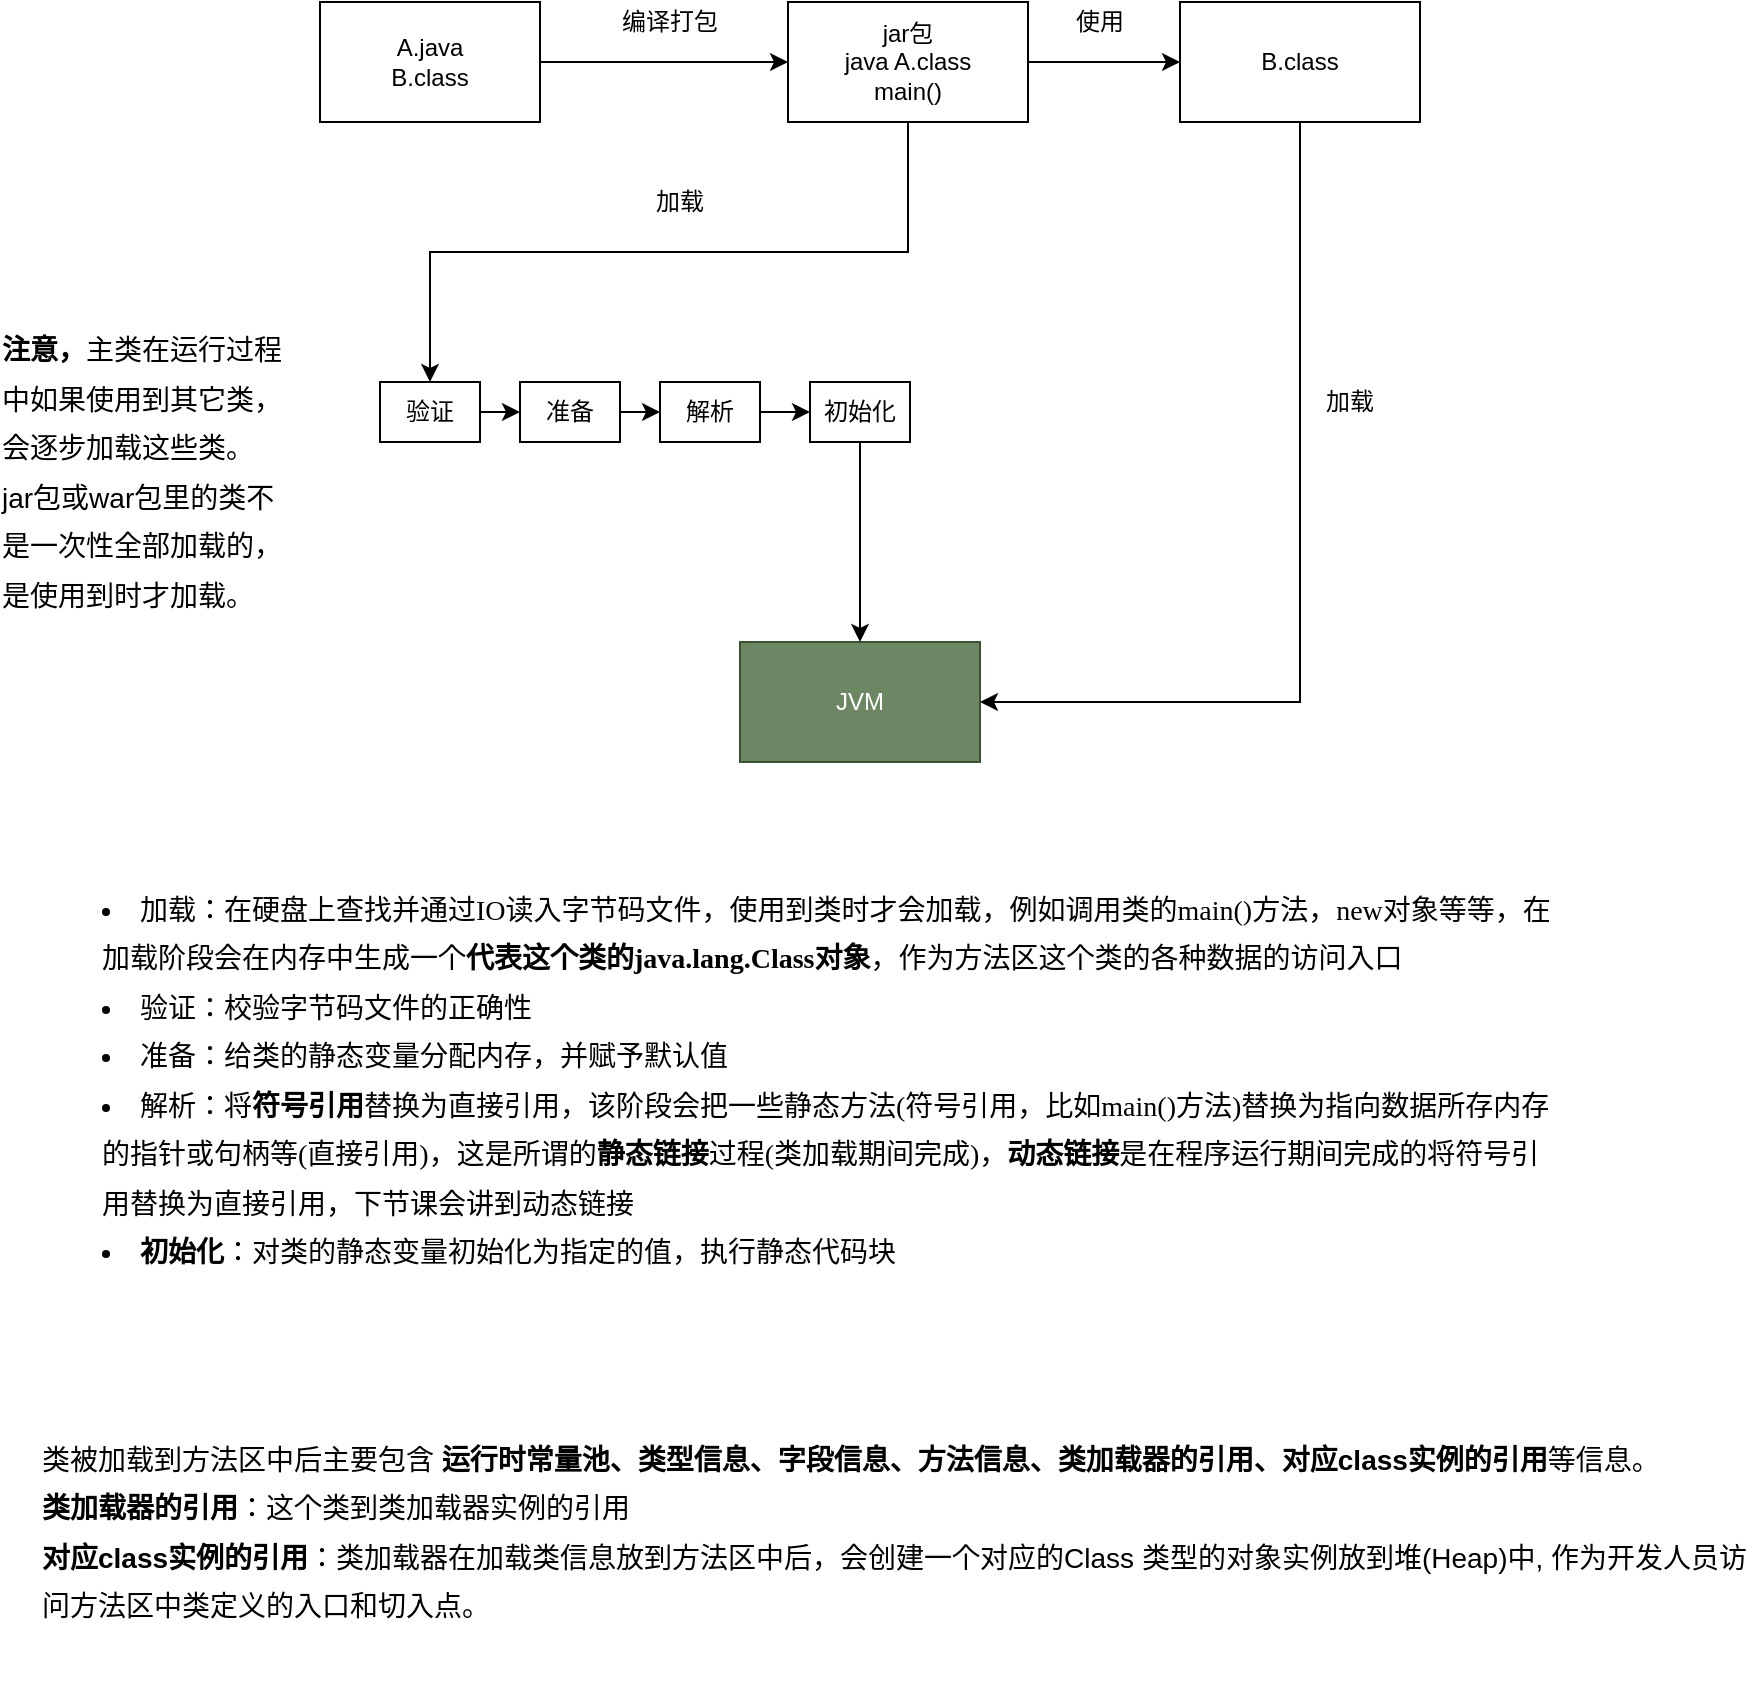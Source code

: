 <mxfile version="14.8.6" type="github">
  <diagram id="5p3MqOAw0VDjhKaiCpDj" name="第 1 页">
    <mxGraphModel dx="1865" dy="547" grid="1" gridSize="10" guides="1" tooltips="1" connect="1" arrows="1" fold="1" page="1" pageScale="1" pageWidth="827" pageHeight="1169" math="0" shadow="0">
      <root>
        <mxCell id="0" />
        <mxCell id="1" parent="0" />
        <mxCell id="iEY74u9awZ5PSIQi64b0-3" style="edgeStyle=orthogonalEdgeStyle;curved=1;rounded=0;orthogonalLoop=1;jettySize=auto;html=1;entryX=0;entryY=0.5;entryDx=0;entryDy=0;" edge="1" parent="1" source="iEY74u9awZ5PSIQi64b0-1" target="iEY74u9awZ5PSIQi64b0-2">
          <mxGeometry relative="1" as="geometry" />
        </mxCell>
        <mxCell id="iEY74u9awZ5PSIQi64b0-1" value="A.java&lt;br&gt;B.class" style="rounded=0;whiteSpace=wrap;html=1;" vertex="1" parent="1">
          <mxGeometry x="60" y="60" width="110" height="60" as="geometry" />
        </mxCell>
        <mxCell id="iEY74u9awZ5PSIQi64b0-6" style="edgeStyle=orthogonalEdgeStyle;curved=1;rounded=0;orthogonalLoop=1;jettySize=auto;html=1;entryX=0;entryY=0.5;entryDx=0;entryDy=0;" edge="1" parent="1" source="iEY74u9awZ5PSIQi64b0-2" target="iEY74u9awZ5PSIQi64b0-5">
          <mxGeometry relative="1" as="geometry" />
        </mxCell>
        <mxCell id="iEY74u9awZ5PSIQi64b0-19" style="edgeStyle=elbowEdgeStyle;rounded=0;orthogonalLoop=1;jettySize=auto;elbow=vertical;html=1;exitX=0.5;exitY=1;exitDx=0;exitDy=0;entryX=0.5;entryY=0;entryDx=0;entryDy=0;" edge="1" parent="1" source="iEY74u9awZ5PSIQi64b0-2" target="iEY74u9awZ5PSIQi64b0-9">
          <mxGeometry relative="1" as="geometry" />
        </mxCell>
        <mxCell id="iEY74u9awZ5PSIQi64b0-2" value="jar包&lt;br&gt;java A.class&lt;br&gt;main()" style="rounded=0;whiteSpace=wrap;html=1;" vertex="1" parent="1">
          <mxGeometry x="294" y="60" width="120" height="60" as="geometry" />
        </mxCell>
        <mxCell id="iEY74u9awZ5PSIQi64b0-4" value="编译打包" style="text;html=1;strokeColor=none;fillColor=none;align=center;verticalAlign=middle;whiteSpace=wrap;rounded=0;" vertex="1" parent="1">
          <mxGeometry x="210" y="60" width="50" height="20" as="geometry" />
        </mxCell>
        <mxCell id="iEY74u9awZ5PSIQi64b0-22" style="edgeStyle=orthogonalEdgeStyle;rounded=0;orthogonalLoop=1;jettySize=auto;html=1;exitX=0.5;exitY=1;exitDx=0;exitDy=0;entryX=1;entryY=0.5;entryDx=0;entryDy=0;elbow=vertical;" edge="1" parent="1" source="iEY74u9awZ5PSIQi64b0-5" target="iEY74u9awZ5PSIQi64b0-8">
          <mxGeometry relative="1" as="geometry" />
        </mxCell>
        <mxCell id="iEY74u9awZ5PSIQi64b0-5" value="B.class" style="rounded=0;whiteSpace=wrap;html=1;" vertex="1" parent="1">
          <mxGeometry x="490" y="60" width="120" height="60" as="geometry" />
        </mxCell>
        <mxCell id="iEY74u9awZ5PSIQi64b0-7" value="使用" style="text;html=1;strokeColor=none;fillColor=none;align=center;verticalAlign=middle;whiteSpace=wrap;rounded=0;" vertex="1" parent="1">
          <mxGeometry x="430" y="60" width="40" height="20" as="geometry" />
        </mxCell>
        <mxCell id="iEY74u9awZ5PSIQi64b0-8" value="JVM" style="rounded=0;whiteSpace=wrap;html=1;fillColor=#6d8764;strokeColor=#3A5431;fontColor=#ffffff;" vertex="1" parent="1">
          <mxGeometry x="270" y="380" width="120" height="60" as="geometry" />
        </mxCell>
        <mxCell id="iEY74u9awZ5PSIQi64b0-15" style="edgeStyle=orthogonalEdgeStyle;curved=1;rounded=0;orthogonalLoop=1;jettySize=auto;html=1;exitX=1;exitY=0.5;exitDx=0;exitDy=0;entryX=0;entryY=0.5;entryDx=0;entryDy=0;" edge="1" parent="1" source="iEY74u9awZ5PSIQi64b0-9" target="iEY74u9awZ5PSIQi64b0-10">
          <mxGeometry relative="1" as="geometry" />
        </mxCell>
        <mxCell id="iEY74u9awZ5PSIQi64b0-9" value="验证" style="rounded=0;whiteSpace=wrap;html=1;" vertex="1" parent="1">
          <mxGeometry x="90" y="250" width="50" height="30" as="geometry" />
        </mxCell>
        <mxCell id="iEY74u9awZ5PSIQi64b0-16" style="edgeStyle=orthogonalEdgeStyle;curved=1;rounded=0;orthogonalLoop=1;jettySize=auto;html=1;exitX=1;exitY=0.5;exitDx=0;exitDy=0;entryX=0;entryY=0.5;entryDx=0;entryDy=0;" edge="1" parent="1" source="iEY74u9awZ5PSIQi64b0-10" target="iEY74u9awZ5PSIQi64b0-11">
          <mxGeometry relative="1" as="geometry" />
        </mxCell>
        <mxCell id="iEY74u9awZ5PSIQi64b0-10" value="准备" style="rounded=0;whiteSpace=wrap;html=1;" vertex="1" parent="1">
          <mxGeometry x="160" y="250" width="50" height="30" as="geometry" />
        </mxCell>
        <mxCell id="iEY74u9awZ5PSIQi64b0-17" style="edgeStyle=orthogonalEdgeStyle;curved=1;rounded=0;orthogonalLoop=1;jettySize=auto;html=1;exitX=1;exitY=0.5;exitDx=0;exitDy=0;entryX=0;entryY=0.5;entryDx=0;entryDy=0;" edge="1" parent="1" source="iEY74u9awZ5PSIQi64b0-11" target="iEY74u9awZ5PSIQi64b0-12">
          <mxGeometry relative="1" as="geometry" />
        </mxCell>
        <mxCell id="iEY74u9awZ5PSIQi64b0-11" value="解析" style="rounded=0;whiteSpace=wrap;html=1;" vertex="1" parent="1">
          <mxGeometry x="230" y="250" width="50" height="30" as="geometry" />
        </mxCell>
        <mxCell id="iEY74u9awZ5PSIQi64b0-24" style="edgeStyle=orthogonalEdgeStyle;rounded=0;orthogonalLoop=1;jettySize=auto;html=1;exitX=0.5;exitY=1;exitDx=0;exitDy=0;entryX=0.5;entryY=0;entryDx=0;entryDy=0;" edge="1" parent="1" source="iEY74u9awZ5PSIQi64b0-12" target="iEY74u9awZ5PSIQi64b0-8">
          <mxGeometry relative="1" as="geometry" />
        </mxCell>
        <mxCell id="iEY74u9awZ5PSIQi64b0-12" value="初始化" style="rounded=0;whiteSpace=wrap;html=1;" vertex="1" parent="1">
          <mxGeometry x="305" y="250" width="50" height="30" as="geometry" />
        </mxCell>
        <mxCell id="iEY74u9awZ5PSIQi64b0-20" value="加载" style="text;html=1;strokeColor=none;fillColor=none;align=center;verticalAlign=middle;whiteSpace=wrap;rounded=0;" vertex="1" parent="1">
          <mxGeometry x="220" y="150" width="40" height="20" as="geometry" />
        </mxCell>
        <mxCell id="iEY74u9awZ5PSIQi64b0-23" value="加载" style="text;html=1;strokeColor=none;fillColor=none;align=center;verticalAlign=middle;whiteSpace=wrap;rounded=0;rotation=0;" vertex="1" parent="1">
          <mxGeometry x="560" y="250" width="30" height="20" as="geometry" />
        </mxCell>
        <mxCell id="iEY74u9awZ5PSIQi64b0-26" value="&lt;div&gt;&lt;ul style=&quot;margin: 0px&quot;&gt;&lt;li style=&quot;line-height: 1.75 ; font-size: 14px ; text-align: left ; list-style-position: inside ; word-break: break-word ; background-color: rgba(0 , 0 , 0 , 0) ; font-family: &amp;#34;microsoft yahei&amp;#34; , &amp;#34;stxihei&amp;#34; ; list-style-type: disc&quot;&gt;加载：在硬盘上查找并通过IO读入字节码文件，使用到类时才会加载，例如调用类的main()方法，new对象等等，在加载阶段会在内存中生成一个&lt;span style=&quot;font-weight: bold&quot;&gt;代表这个类的java.lang.Class对象&lt;/span&gt;，作为方法区这个类的各种数据的访问入口&lt;/li&gt;&lt;li style=&quot;line-height: 1.75 ; font-size: 14px ; text-align: left ; list-style-position: inside ; word-break: break-word ; background-color: rgba(0 , 0 , 0 , 0) ; font-family: &amp;#34;microsoft yahei&amp;#34; , &amp;#34;stxihei&amp;#34; ; list-style-type: disc&quot;&gt;验证：校验字节码文件的正确性&lt;/li&gt;&lt;li style=&quot;line-height: 1.75 ; font-size: 14px ; text-align: left ; list-style-position: inside ; word-break: break-word ; background-color: rgba(0 , 0 , 0 , 0) ; font-family: &amp;#34;microsoft yahei&amp;#34; , &amp;#34;stxihei&amp;#34; ; list-style-type: disc&quot;&gt;准备：给类的静态变量分配内存，并赋予默认值&lt;/li&gt;&lt;li style=&quot;line-height: 1.75 ; font-size: 14px ; text-align: left ; list-style-position: inside ; word-break: break-word ; background-color: rgba(0 , 0 , 0 , 0) ; font-family: &amp;#34;microsoft yahei&amp;#34; , &amp;#34;stxihei&amp;#34; ; list-style-type: disc&quot;&gt;解析：将&lt;span style=&quot;font-weight: bold&quot;&gt;符号引用&lt;/span&gt;替换为直接引用，该阶段会把一些静态方法(符号引用，比如main()方法)替换为指向数据所存内存的指针或句柄等(直接引用)，这是所谓的&lt;span style=&quot;font-weight: bold&quot;&gt;静态链接&lt;/span&gt;过程(类加载期间完成)，&lt;span style=&quot;font-weight: bold&quot;&gt;动态链接&lt;/span&gt;是在程序运行期间完成的将符号引用替换为直接引用，下节课会讲到动态链接&lt;/li&gt;&lt;li style=&quot;line-height: 1.75 ; font-size: 14px ; text-align: left ; list-style-position: inside ; word-break: break-word ; background-color: rgba(0 , 0 , 0 , 0) ; font-family: &amp;#34;microsoft yahei&amp;#34; , &amp;#34;stxihei&amp;#34; ; list-style-type: disc&quot;&gt;&lt;span style=&quot;font-weight: bold&quot;&gt;初始化&lt;/span&gt;：对类的静态变量初始化为指定的值，执行静态代码块&lt;/li&gt;&lt;/ul&gt;&lt;/div&gt;" style="text;html=1;strokeColor=none;fillColor=none;align=center;verticalAlign=middle;whiteSpace=wrap;rounded=0;" vertex="1" parent="1">
          <mxGeometry x="-90" y="490" width="770" height="220" as="geometry" />
        </mxCell>
        <mxCell id="iEY74u9awZ5PSIQi64b0-27" value="&lt;div style=&quot;line-height: 1.75 ; font-size: 14px ; text-align: left&quot;&gt;类被加载到方法区中后主要包含&lt;span style=&quot;font-weight: bold&quot;&gt; 运行时常量池、类型信息、字段信息、方法信息、类加载器的引用、对应class实例的引用&lt;/span&gt;等信息。&lt;/div&gt;&lt;div style=&quot;line-height: 1.75 ; font-size: 14px ; text-align: left&quot;&gt;&lt;span style=&quot;font-weight: bold&quot;&gt;类加载器的引用&lt;/span&gt;：这个类到类加载器实例的引用&lt;/div&gt;&lt;div style=&quot;line-height: 1.75 ; font-size: 14px ; text-align: left&quot;&gt;&lt;span style=&quot;font-weight: bold&quot;&gt;对应class实例的引用&lt;/span&gt;：类加载器在加载类信息放到方法区中后，会创建一个对应的Class 类型的对象实例放到堆(Heap)中, 作为开发人员访问方法区中类定义的入口和切入点。&lt;/div&gt;" style="text;html=1;strokeColor=none;fillColor=none;align=center;verticalAlign=middle;whiteSpace=wrap;rounded=0;" vertex="1" parent="1">
          <mxGeometry x="-80" y="740" width="860" height="170" as="geometry" />
        </mxCell>
        <mxCell id="iEY74u9awZ5PSIQi64b0-28" value="&lt;div style=&quot;line-height: 1.75 ; font-size: 14px ; text-align: left&quot;&gt;&lt;span style=&quot;font-weight: bold&quot;&gt;注意，&lt;/span&gt;主类在运行过程中如果使用到其它类，会逐步加载这些类。&lt;/div&gt;&lt;div style=&quot;line-height: 1.75 ; font-size: 14px ; text-align: left&quot;&gt;jar包或war包里的类不是一次性全部加载的，是使用到时才加载。&lt;/div&gt;" style="text;html=1;strokeColor=none;fillColor=none;align=center;verticalAlign=middle;whiteSpace=wrap;rounded=0;" vertex="1" parent="1">
          <mxGeometry x="-100" y="180" width="150" height="230" as="geometry" />
        </mxCell>
      </root>
    </mxGraphModel>
  </diagram>
</mxfile>
